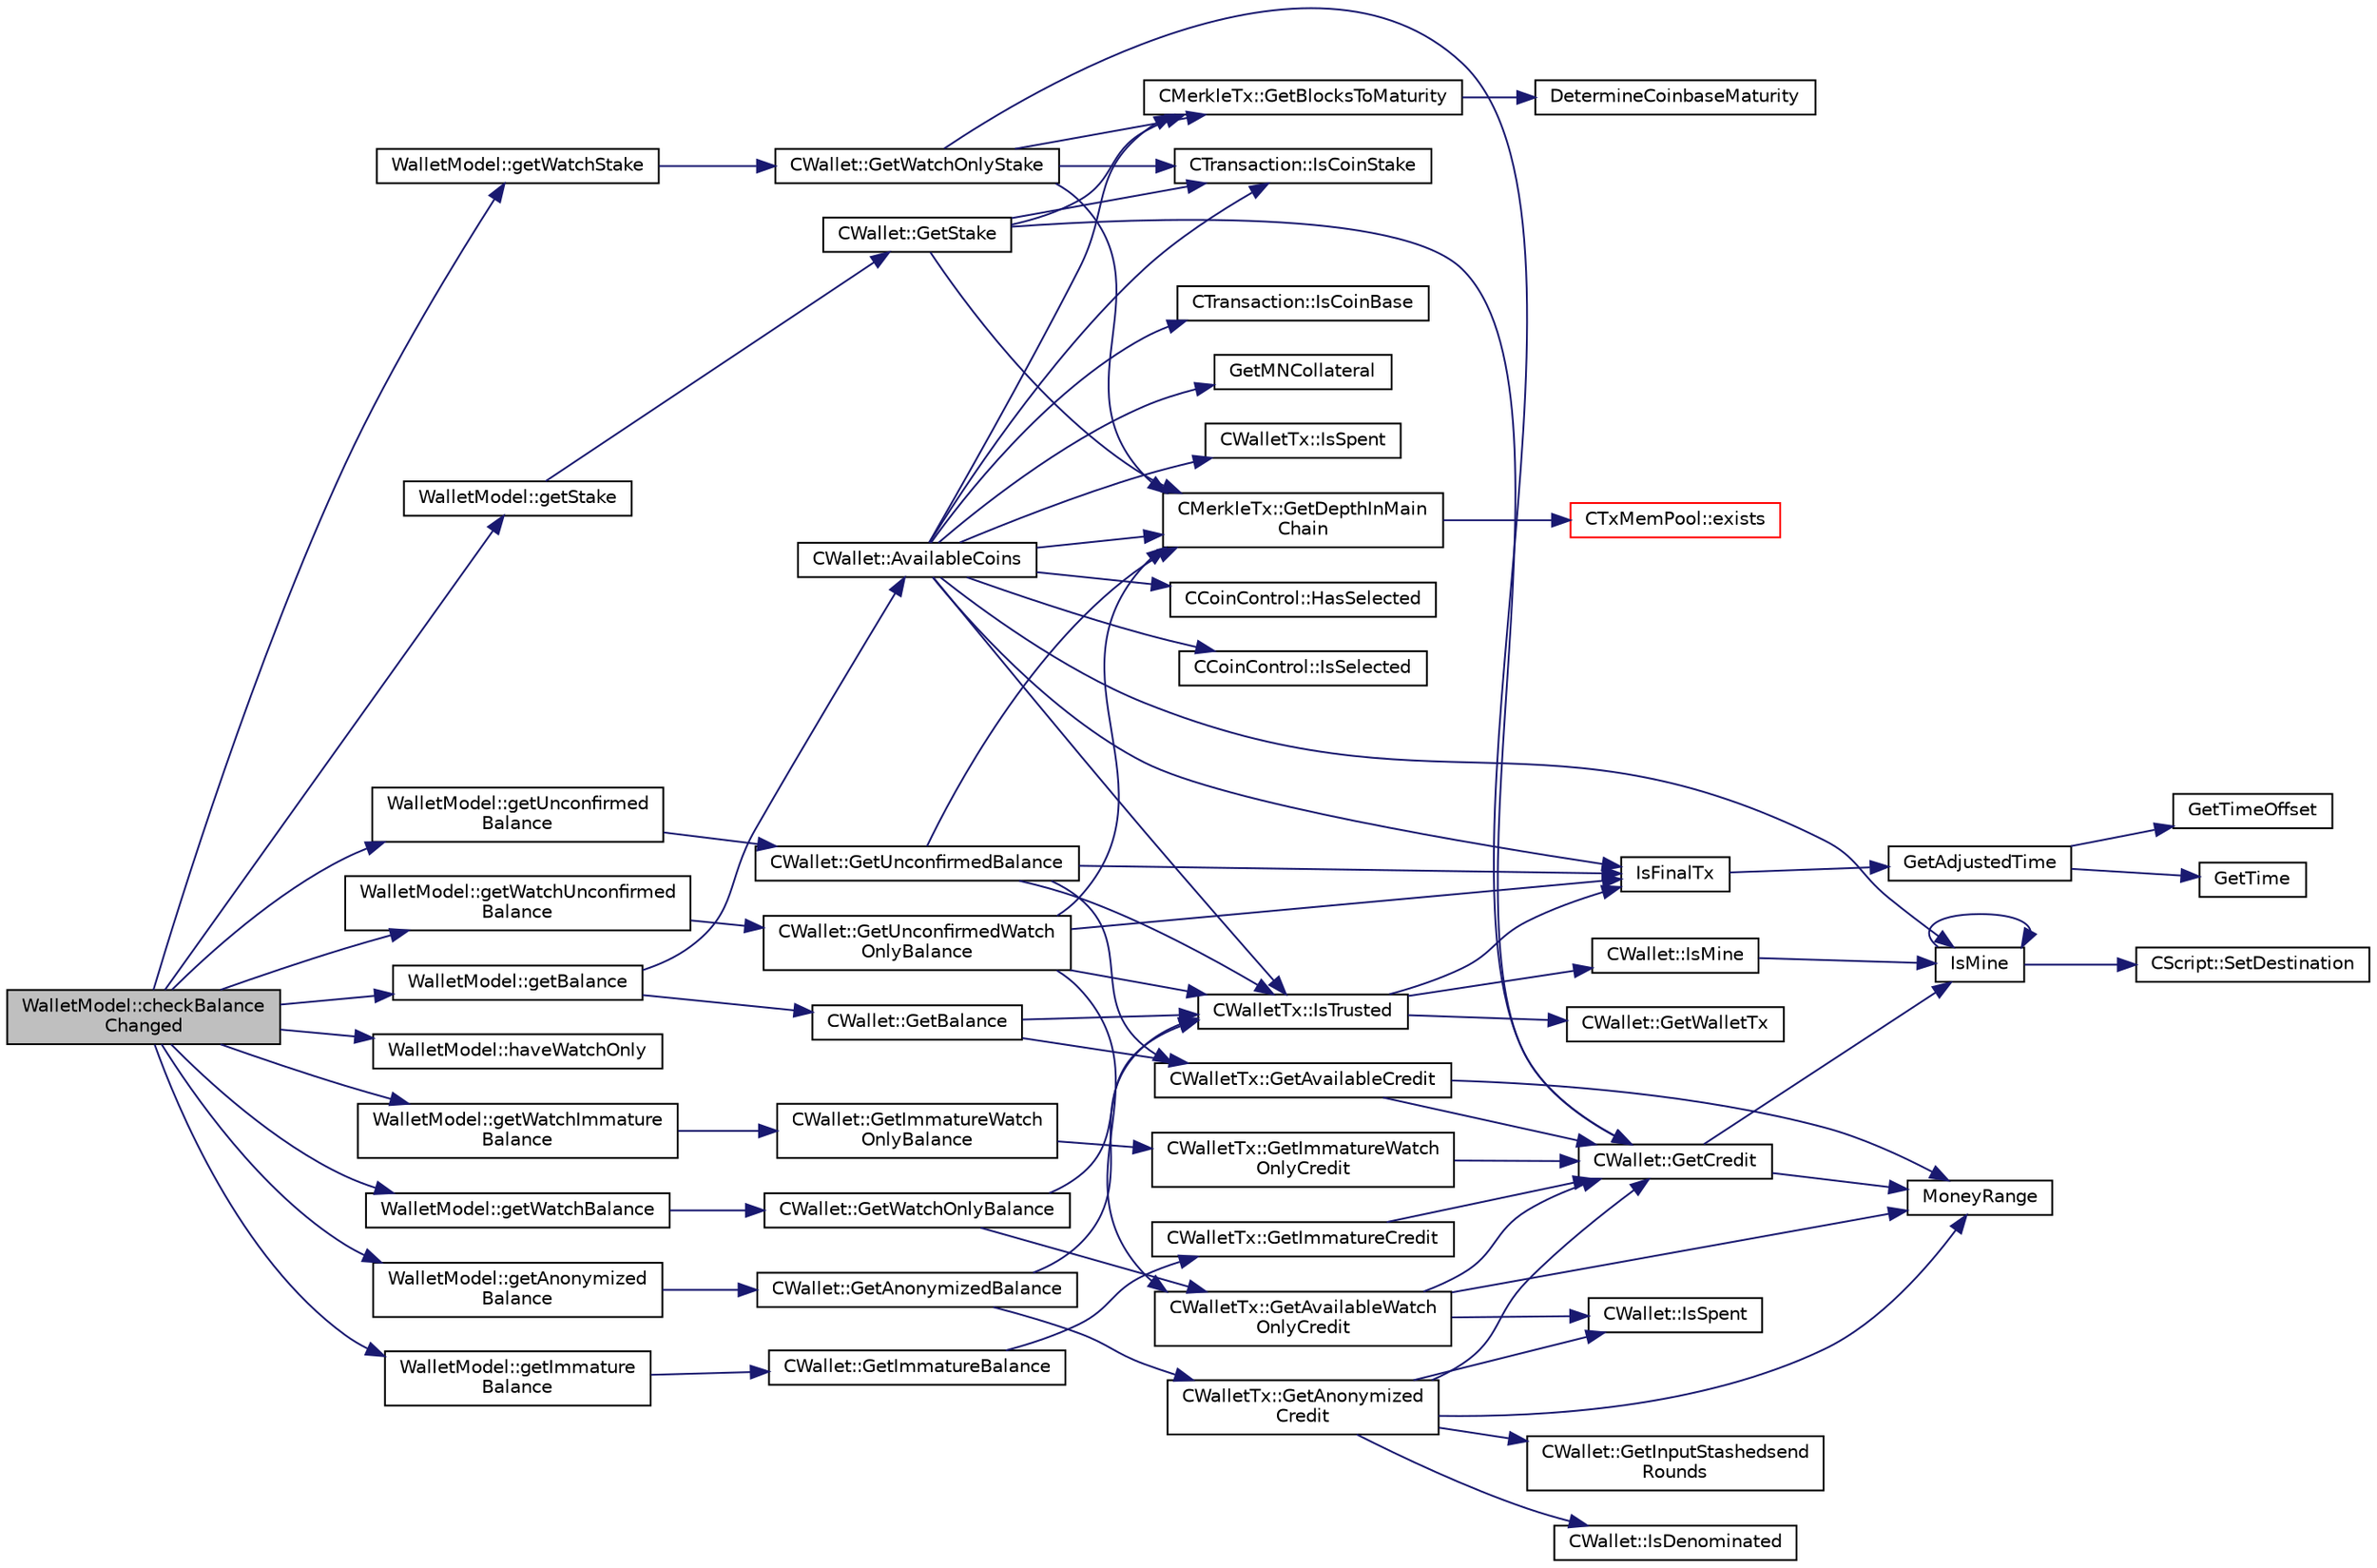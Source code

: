 digraph "WalletModel::checkBalanceChanged"
{
  edge [fontname="Helvetica",fontsize="10",labelfontname="Helvetica",labelfontsize="10"];
  node [fontname="Helvetica",fontsize="10",shape=record];
  rankdir="LR";
  Node349 [label="WalletModel::checkBalance\lChanged",height=0.2,width=0.4,color="black", fillcolor="grey75", style="filled", fontcolor="black"];
  Node349 -> Node350 [color="midnightblue",fontsize="10",style="solid",fontname="Helvetica"];
  Node350 [label="WalletModel::getBalance",height=0.2,width=0.4,color="black", fillcolor="white", style="filled",URL="$d4/d27/class_wallet_model.html#a4d2cb225a19b89c64f4b5d81faf89beb"];
  Node350 -> Node351 [color="midnightblue",fontsize="10",style="solid",fontname="Helvetica"];
  Node351 [label="CWallet::AvailableCoins",height=0.2,width=0.4,color="black", fillcolor="white", style="filled",URL="$d2/de5/class_c_wallet.html#a0f950dede91de2be32ea8c43a40469ab"];
  Node351 -> Node352 [color="midnightblue",fontsize="10",style="solid",fontname="Helvetica"];
  Node352 [label="IsFinalTx",height=0.2,width=0.4,color="black", fillcolor="white", style="filled",URL="$df/d0a/main_8cpp.html#adc332cd7ac94e639bb4239618341be19"];
  Node352 -> Node353 [color="midnightblue",fontsize="10",style="solid",fontname="Helvetica"];
  Node353 [label="GetAdjustedTime",height=0.2,width=0.4,color="black", fillcolor="white", style="filled",URL="$df/d2d/util_8cpp.html#a09f81b9c7650f898cf3cf305b87547e6"];
  Node353 -> Node354 [color="midnightblue",fontsize="10",style="solid",fontname="Helvetica"];
  Node354 [label="GetTime",height=0.2,width=0.4,color="black", fillcolor="white", style="filled",URL="$df/d2d/util_8cpp.html#a46fac5fba8ba905b5f9acb364f5d8c6f"];
  Node353 -> Node355 [color="midnightblue",fontsize="10",style="solid",fontname="Helvetica"];
  Node355 [label="GetTimeOffset",height=0.2,width=0.4,color="black", fillcolor="white", style="filled",URL="$df/d2d/util_8cpp.html#a50ca5344c75631267633f15cfe5e983e"];
  Node351 -> Node356 [color="midnightblue",fontsize="10",style="solid",fontname="Helvetica"];
  Node356 [label="CWalletTx::IsTrusted",height=0.2,width=0.4,color="black", fillcolor="white", style="filled",URL="$d6/d53/class_c_wallet_tx.html#a71efb0d5b5def8ae00a1d74b8741bfcb"];
  Node356 -> Node352 [color="midnightblue",fontsize="10",style="solid",fontname="Helvetica"];
  Node356 -> Node357 [color="midnightblue",fontsize="10",style="solid",fontname="Helvetica"];
  Node357 [label="CWallet::GetWalletTx",height=0.2,width=0.4,color="black", fillcolor="white", style="filled",URL="$d2/de5/class_c_wallet.html#ac496716bb889a5934fa27398aeb2330a"];
  Node356 -> Node358 [color="midnightblue",fontsize="10",style="solid",fontname="Helvetica"];
  Node358 [label="CWallet::IsMine",height=0.2,width=0.4,color="black", fillcolor="white", style="filled",URL="$d2/de5/class_c_wallet.html#a4eada57edc1c443564b8cc9b853d955c"];
  Node358 -> Node359 [color="midnightblue",fontsize="10",style="solid",fontname="Helvetica"];
  Node359 [label="IsMine",height=0.2,width=0.4,color="black", fillcolor="white", style="filled",URL="$dd/d0f/script_8cpp.html#adc59cf67d903c1ba1ef225561b85bfce"];
  Node359 -> Node360 [color="midnightblue",fontsize="10",style="solid",fontname="Helvetica"];
  Node360 [label="CScript::SetDestination",height=0.2,width=0.4,color="black", fillcolor="white", style="filled",URL="$d9/d4b/class_c_script.html#ad1b5a9077241aa06116040c4f1b7c31e"];
  Node359 -> Node359 [color="midnightblue",fontsize="10",style="solid",fontname="Helvetica"];
  Node351 -> Node361 [color="midnightblue",fontsize="10",style="solid",fontname="Helvetica"];
  Node361 [label="CTransaction::IsCoinBase",height=0.2,width=0.4,color="black", fillcolor="white", style="filled",URL="$df/d43/class_c_transaction.html#a96256e8ac1bf79ad9c057e48c41132dd"];
  Node351 -> Node362 [color="midnightblue",fontsize="10",style="solid",fontname="Helvetica"];
  Node362 [label="CMerkleTx::GetBlocksToMaturity",height=0.2,width=0.4,color="black", fillcolor="white", style="filled",URL="$d1/dff/class_c_merkle_tx.html#a69ebd437f7b44169659c3527fe73b6ab"];
  Node362 -> Node363 [color="midnightblue",fontsize="10",style="solid",fontname="Helvetica"];
  Node363 [label="DetermineCoinbaseMaturity",height=0.2,width=0.4,color="black", fillcolor="white", style="filled",URL="$d1/d08/proofs_8cpp.html#a97478c8207cae73889a6b1fbbc3c67e3",tooltip="Determine Coinbase Maturity (generally not a good idea - done so to increase speed) ..."];
  Node351 -> Node364 [color="midnightblue",fontsize="10",style="solid",fontname="Helvetica"];
  Node364 [label="CTransaction::IsCoinStake",height=0.2,width=0.4,color="black", fillcolor="white", style="filled",URL="$df/d43/class_c_transaction.html#ace4278a41a296d40dcf5fb2b9cf007ec"];
  Node351 -> Node365 [color="midnightblue",fontsize="10",style="solid",fontname="Helvetica"];
  Node365 [label="CMerkleTx::GetDepthInMain\lChain",height=0.2,width=0.4,color="black", fillcolor="white", style="filled",URL="$d1/dff/class_c_merkle_tx.html#a887a9f1a0b7fc64b43e42cec76b38ef9"];
  Node365 -> Node366 [color="midnightblue",fontsize="10",style="solid",fontname="Helvetica"];
  Node366 [label="CTxMemPool::exists",height=0.2,width=0.4,color="red", fillcolor="white", style="filled",URL="$db/d98/class_c_tx_mem_pool.html#a8b7a13b5289ab839d4460f41a7da9789"];
  Node351 -> Node368 [color="midnightblue",fontsize="10",style="solid",fontname="Helvetica"];
  Node368 [label="GetMNCollateral",height=0.2,width=0.4,color="black", fillcolor="white", style="filled",URL="$d4/dbf/main_8h.html#a7ecfeb5987564d84c46a6715d4c3a2df"];
  Node351 -> Node359 [color="midnightblue",fontsize="10",style="solid",fontname="Helvetica"];
  Node351 -> Node369 [color="midnightblue",fontsize="10",style="solid",fontname="Helvetica"];
  Node369 [label="CWalletTx::IsSpent",height=0.2,width=0.4,color="black", fillcolor="white", style="filled",URL="$d6/d53/class_c_wallet_tx.html#a6b01c779a9ddc9d3554b7ec1b770f512"];
  Node351 -> Node370 [color="midnightblue",fontsize="10",style="solid",fontname="Helvetica"];
  Node370 [label="CCoinControl::HasSelected",height=0.2,width=0.4,color="black", fillcolor="white", style="filled",URL="$dc/d48/class_c_coin_control.html#a20b259681a7c62b2119256a4862091ac"];
  Node351 -> Node371 [color="midnightblue",fontsize="10",style="solid",fontname="Helvetica"];
  Node371 [label="CCoinControl::IsSelected",height=0.2,width=0.4,color="black", fillcolor="white", style="filled",URL="$dc/d48/class_c_coin_control.html#adcd674d510015f3212e489ab6bd74067"];
  Node350 -> Node372 [color="midnightblue",fontsize="10",style="solid",fontname="Helvetica"];
  Node372 [label="CWallet::GetBalance",height=0.2,width=0.4,color="black", fillcolor="white", style="filled",URL="$d2/de5/class_c_wallet.html#aa6522c2833bc0a84d216cf102b51ba05"];
  Node372 -> Node356 [color="midnightblue",fontsize="10",style="solid",fontname="Helvetica"];
  Node372 -> Node373 [color="midnightblue",fontsize="10",style="solid",fontname="Helvetica"];
  Node373 [label="CWalletTx::GetAvailableCredit",height=0.2,width=0.4,color="black", fillcolor="white", style="filled",URL="$d6/d53/class_c_wallet_tx.html#af3c82ba365c720dd3d929b86bf432ef6"];
  Node373 -> Node374 [color="midnightblue",fontsize="10",style="solid",fontname="Helvetica"];
  Node374 [label="CWallet::GetCredit",height=0.2,width=0.4,color="black", fillcolor="white", style="filled",URL="$d2/de5/class_c_wallet.html#aa60b69c7d4ea6063ed83b13d7c6fe695"];
  Node374 -> Node375 [color="midnightblue",fontsize="10",style="solid",fontname="Helvetica"];
  Node375 [label="MoneyRange",height=0.2,width=0.4,color="black", fillcolor="white", style="filled",URL="$dd/d2f/amount_8h.html#a12db56a9a1c931941f0943ecbb278aae"];
  Node374 -> Node359 [color="midnightblue",fontsize="10",style="solid",fontname="Helvetica"];
  Node373 -> Node375 [color="midnightblue",fontsize="10",style="solid",fontname="Helvetica"];
  Node349 -> Node376 [color="midnightblue",fontsize="10",style="solid",fontname="Helvetica"];
  Node376 [label="WalletModel::getStake",height=0.2,width=0.4,color="black", fillcolor="white", style="filled",URL="$d4/d27/class_wallet_model.html#a52610e28004228368104550b2e652872"];
  Node376 -> Node377 [color="midnightblue",fontsize="10",style="solid",fontname="Helvetica"];
  Node377 [label="CWallet::GetStake",height=0.2,width=0.4,color="black", fillcolor="white", style="filled",URL="$d2/de5/class_c_wallet.html#a87a52700330336da4957026c091916d8"];
  Node377 -> Node364 [color="midnightblue",fontsize="10",style="solid",fontname="Helvetica"];
  Node377 -> Node362 [color="midnightblue",fontsize="10",style="solid",fontname="Helvetica"];
  Node377 -> Node365 [color="midnightblue",fontsize="10",style="solid",fontname="Helvetica"];
  Node377 -> Node374 [color="midnightblue",fontsize="10",style="solid",fontname="Helvetica"];
  Node349 -> Node378 [color="midnightblue",fontsize="10",style="solid",fontname="Helvetica"];
  Node378 [label="WalletModel::getUnconfirmed\lBalance",height=0.2,width=0.4,color="black", fillcolor="white", style="filled",URL="$d4/d27/class_wallet_model.html#a5028f20a33e0d17942abeea537916736"];
  Node378 -> Node379 [color="midnightblue",fontsize="10",style="solid",fontname="Helvetica"];
  Node379 [label="CWallet::GetUnconfirmedBalance",height=0.2,width=0.4,color="black", fillcolor="white", style="filled",URL="$d2/de5/class_c_wallet.html#a6e6e1497535d499242c2f2a76d1cbe63"];
  Node379 -> Node352 [color="midnightblue",fontsize="10",style="solid",fontname="Helvetica"];
  Node379 -> Node356 [color="midnightblue",fontsize="10",style="solid",fontname="Helvetica"];
  Node379 -> Node365 [color="midnightblue",fontsize="10",style="solid",fontname="Helvetica"];
  Node379 -> Node373 [color="midnightblue",fontsize="10",style="solid",fontname="Helvetica"];
  Node349 -> Node380 [color="midnightblue",fontsize="10",style="solid",fontname="Helvetica"];
  Node380 [label="WalletModel::getImmature\lBalance",height=0.2,width=0.4,color="black", fillcolor="white", style="filled",URL="$d4/d27/class_wallet_model.html#ac5dbbc28b2c8ecd2e00fb45c6a2cb6f8"];
  Node380 -> Node381 [color="midnightblue",fontsize="10",style="solid",fontname="Helvetica"];
  Node381 [label="CWallet::GetImmatureBalance",height=0.2,width=0.4,color="black", fillcolor="white", style="filled",URL="$d2/de5/class_c_wallet.html#a6ab8dfa75c5c8d5539325f3981697964"];
  Node381 -> Node382 [color="midnightblue",fontsize="10",style="solid",fontname="Helvetica"];
  Node382 [label="CWalletTx::GetImmatureCredit",height=0.2,width=0.4,color="black", fillcolor="white", style="filled",URL="$d6/d53/class_c_wallet_tx.html#a19bb617269ab1ce42f5d18e1f1f8db09"];
  Node382 -> Node374 [color="midnightblue",fontsize="10",style="solid",fontname="Helvetica"];
  Node349 -> Node383 [color="midnightblue",fontsize="10",style="solid",fontname="Helvetica"];
  Node383 [label="WalletModel::getAnonymized\lBalance",height=0.2,width=0.4,color="black", fillcolor="white", style="filled",URL="$d4/d27/class_wallet_model.html#a3b4c7b849fca17bb1f8e315e23e68c7d"];
  Node383 -> Node384 [color="midnightblue",fontsize="10",style="solid",fontname="Helvetica"];
  Node384 [label="CWallet::GetAnonymizedBalance",height=0.2,width=0.4,color="black", fillcolor="white", style="filled",URL="$d2/de5/class_c_wallet.html#ad71e805ab9614962a57cb931e91b4297"];
  Node384 -> Node356 [color="midnightblue",fontsize="10",style="solid",fontname="Helvetica"];
  Node384 -> Node385 [color="midnightblue",fontsize="10",style="solid",fontname="Helvetica"];
  Node385 [label="CWalletTx::GetAnonymized\lCredit",height=0.2,width=0.4,color="black", fillcolor="white", style="filled",URL="$d6/d53/class_c_wallet_tx.html#a49cae757845e1bf0cb3c8e17bd96d4a1"];
  Node385 -> Node386 [color="midnightblue",fontsize="10",style="solid",fontname="Helvetica"];
  Node386 [label="CWallet::IsSpent",height=0.2,width=0.4,color="black", fillcolor="white", style="filled",URL="$d2/de5/class_c_wallet.html#a6adcf1c224ed3c3fe4b0b19f6fca75d8"];
  Node385 -> Node387 [color="midnightblue",fontsize="10",style="solid",fontname="Helvetica"];
  Node387 [label="CWallet::IsDenominated",height=0.2,width=0.4,color="black", fillcolor="white", style="filled",URL="$d2/de5/class_c_wallet.html#aadbae9ed508f11c3c2cd4c5a3ecc3477"];
  Node385 -> Node388 [color="midnightblue",fontsize="10",style="solid",fontname="Helvetica"];
  Node388 [label="CWallet::GetInputStashedsend\lRounds",height=0.2,width=0.4,color="black", fillcolor="white", style="filled",URL="$d2/de5/class_c_wallet.html#a9a6ea9a3fe28ec7ef0ed0871647b59db"];
  Node385 -> Node374 [color="midnightblue",fontsize="10",style="solid",fontname="Helvetica"];
  Node385 -> Node375 [color="midnightblue",fontsize="10",style="solid",fontname="Helvetica"];
  Node349 -> Node389 [color="midnightblue",fontsize="10",style="solid",fontname="Helvetica"];
  Node389 [label="WalletModel::haveWatchOnly",height=0.2,width=0.4,color="black", fillcolor="white", style="filled",URL="$d4/d27/class_wallet_model.html#ab5e8e946e9ac3ddc9dc6a203e61968e2"];
  Node349 -> Node390 [color="midnightblue",fontsize="10",style="solid",fontname="Helvetica"];
  Node390 [label="WalletModel::getWatchBalance",height=0.2,width=0.4,color="black", fillcolor="white", style="filled",URL="$d4/d27/class_wallet_model.html#a6d9050286d99bccb4a28a8d88f0ca5f8"];
  Node390 -> Node391 [color="midnightblue",fontsize="10",style="solid",fontname="Helvetica"];
  Node391 [label="CWallet::GetWatchOnlyBalance",height=0.2,width=0.4,color="black", fillcolor="white", style="filled",URL="$d2/de5/class_c_wallet.html#a92a58ebac7d7d398597657600db56611"];
  Node391 -> Node356 [color="midnightblue",fontsize="10",style="solid",fontname="Helvetica"];
  Node391 -> Node392 [color="midnightblue",fontsize="10",style="solid",fontname="Helvetica"];
  Node392 [label="CWalletTx::GetAvailableWatch\lOnlyCredit",height=0.2,width=0.4,color="black", fillcolor="white", style="filled",URL="$d6/d53/class_c_wallet_tx.html#ac78c4da3c420b2b28370cba7044dd68d"];
  Node392 -> Node386 [color="midnightblue",fontsize="10",style="solid",fontname="Helvetica"];
  Node392 -> Node374 [color="midnightblue",fontsize="10",style="solid",fontname="Helvetica"];
  Node392 -> Node375 [color="midnightblue",fontsize="10",style="solid",fontname="Helvetica"];
  Node349 -> Node393 [color="midnightblue",fontsize="10",style="solid",fontname="Helvetica"];
  Node393 [label="WalletModel::getWatchStake",height=0.2,width=0.4,color="black", fillcolor="white", style="filled",URL="$d4/d27/class_wallet_model.html#a0ce2b0a7228e7c8f11e083d20ff005a3"];
  Node393 -> Node394 [color="midnightblue",fontsize="10",style="solid",fontname="Helvetica"];
  Node394 [label="CWallet::GetWatchOnlyStake",height=0.2,width=0.4,color="black", fillcolor="white", style="filled",URL="$d2/de5/class_c_wallet.html#a82b1de8131c2cdd7ec158a06f42586e0"];
  Node394 -> Node364 [color="midnightblue",fontsize="10",style="solid",fontname="Helvetica"];
  Node394 -> Node362 [color="midnightblue",fontsize="10",style="solid",fontname="Helvetica"];
  Node394 -> Node365 [color="midnightblue",fontsize="10",style="solid",fontname="Helvetica"];
  Node394 -> Node374 [color="midnightblue",fontsize="10",style="solid",fontname="Helvetica"];
  Node349 -> Node395 [color="midnightblue",fontsize="10",style="solid",fontname="Helvetica"];
  Node395 [label="WalletModel::getWatchUnconfirmed\lBalance",height=0.2,width=0.4,color="black", fillcolor="white", style="filled",URL="$d4/d27/class_wallet_model.html#a691b35afd9aff056e1398fd057691ff1"];
  Node395 -> Node396 [color="midnightblue",fontsize="10",style="solid",fontname="Helvetica"];
  Node396 [label="CWallet::GetUnconfirmedWatch\lOnlyBalance",height=0.2,width=0.4,color="black", fillcolor="white", style="filled",URL="$d2/de5/class_c_wallet.html#ab0c110f14f0429f9de594b2293837621"];
  Node396 -> Node352 [color="midnightblue",fontsize="10",style="solid",fontname="Helvetica"];
  Node396 -> Node356 [color="midnightblue",fontsize="10",style="solid",fontname="Helvetica"];
  Node396 -> Node365 [color="midnightblue",fontsize="10",style="solid",fontname="Helvetica"];
  Node396 -> Node392 [color="midnightblue",fontsize="10",style="solid",fontname="Helvetica"];
  Node349 -> Node397 [color="midnightblue",fontsize="10",style="solid",fontname="Helvetica"];
  Node397 [label="WalletModel::getWatchImmature\lBalance",height=0.2,width=0.4,color="black", fillcolor="white", style="filled",URL="$d4/d27/class_wallet_model.html#a9da743fbe881d4928eeafc48f50ef3d5"];
  Node397 -> Node398 [color="midnightblue",fontsize="10",style="solid",fontname="Helvetica"];
  Node398 [label="CWallet::GetImmatureWatch\lOnlyBalance",height=0.2,width=0.4,color="black", fillcolor="white", style="filled",URL="$d2/de5/class_c_wallet.html#a1372ba886aaeda65bf28758c9ccb65b4"];
  Node398 -> Node399 [color="midnightblue",fontsize="10",style="solid",fontname="Helvetica"];
  Node399 [label="CWalletTx::GetImmatureWatch\lOnlyCredit",height=0.2,width=0.4,color="black", fillcolor="white", style="filled",URL="$d6/d53/class_c_wallet_tx.html#a72f8eabb937fe06b415316c2ef4ea510"];
  Node399 -> Node374 [color="midnightblue",fontsize="10",style="solid",fontname="Helvetica"];
}
